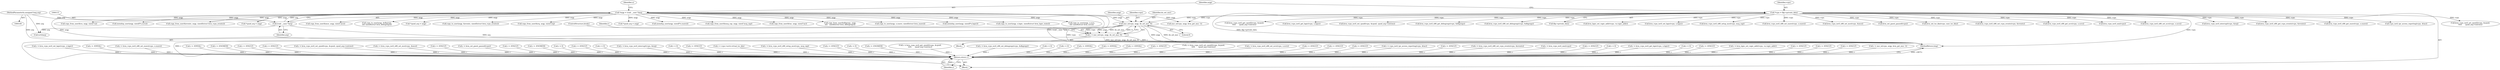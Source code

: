 digraph "0_linux_fda4e2e85589191b123d31cdc21fd33ee70f50fd_3@pointer" {
"1000375" [label="(Call,msr_io(vcpu, argp, do_set_msr, 0))"];
"1000106" [label="(Call,*vcpu = filp->private_data)"];
"1000112" [label="(Call,*argp = (void __user *)arg)"];
"1000114" [label="(Call,(void __user *)arg)"];
"1000103" [label="(MethodParameterIn,unsigned long arg)"];
"1000373" [label="(Call,r = msr_io(vcpu, argp, do_set_msr, 0))"];
"1000792" [label="(Return,return r;)"];
"1000121" [label="(Identifier,u)"];
"1000484" [label="(Call,copy_from_user(&mce, argp, sizeof mce))"];
"1000221" [label="(Call,r = kvm_vcpu_ioctl_set_lapic(vcpu, u.lapic))"];
"1000246" [label="(Call,kvm_vcpu_ioctl_interrupt(vcpu, &irq))"];
"1000377" [label="(Identifier,argp)"];
"1000112" [label="(Call,*argp = (void __user *)arg)"];
"1000107" [label="(Identifier,vcpu)"];
"1000783" [label="(Call,r = -EINVAL)"];
"1000501" [label="(Call,kvm_vcpu_ioctl_x86_get_vcpu_events(vcpu, &events))"];
"1000113" [label="(Identifier,argp)"];
"1000380" [label="(ControlStructure,break;)"];
"1000653" [label="(Call,r = kvm_vcpu_ioctl_x86_set_xsave(vcpu, u.xsave))"];
"1000126" [label="(Block,)"];
"1000555" [label="(Call,copy_to_user(argp, &dbgregs,\n\t\t\t\t sizeof(struct kvm_debugregs)))"];
"1000290" [label="(Call,*cpuid_arg = argp)"];
"1000424" [label="(Call,r = -EINVAL)"];
"1000608" [label="(Call,kvm_vcpu_ioctl_x86_get_xsave(vcpu, u.xsave))"];
"1000374" [label="(Identifier,r)"];
"1000598" [label="(Call,r = -ENOMEM)"];
"1000379" [label="(Literal,0)"];
"1000524" [label="(Call,r = -EFAULT)"];
"1000169" [label="(Call,r = -EFAULT)"];
"1000277" [label="(Call,r = kvm_vcpu_ioctl_set_cpuid(vcpu, &cpuid, cpuid_arg->entries))"];
"1000491" [label="(Call,r = kvm_vcpu_ioctl_x86_set_mce(vcpu, &mce))"];
"1000323" [label="(Call,r = -EFAULT)"];
"1000398" [label="(Call,vcpu_ioctl_tpr_access_reporting(vcpu, &tac))"];
"1000103" [label="(MethodParameterIn,unsigned long arg)"];
"1000777" [label="(Call,r = kvm_set_guest_paused(vcpu))"];
"1000510" [label="(Call,copy_to_user(argp, &events, sizeof(struct kvm_vcpu_events)))"];
"1000613" [label="(Call,r = -EFAULT)"];
"1000104" [label="(Block,)"];
"1000308" [label="(Call,kvm_vcpu_ioctl_set_cpuid2(vcpu, &cpuid,\n\t\t\t\t\t      cpuid_arg->entries))"];
"1000671" [label="(Call,r = -ENOMEM)"];
"1000699" [label="(Call,r = 0)"];
"1000337" [label="(Call,kvm_vcpu_ioctl_get_cpuid2(vcpu, &cpuid,\n\t\t\t\t\t      cpuid_arg->entries))"];
"1000294" [label="(Call,r = -EFAULT)"];
"1000161" [label="(Call,kvm_vcpu_ioctl_get_lapic(vcpu, u.lapic))"];
"1000626" [label="(Call,r = 0)"];
"1000244" [label="(Call,r = kvm_vcpu_ioctl_interrupt(vcpu, &irq))"];
"1000237" [label="(Call,copy_from_user(&irq, argp, sizeof irq))"];
"1000261" [label="(Call,*cpuid_arg = argp)"];
"1000279" [label="(Call,kvm_vcpu_ioctl_set_cpuid(vcpu, &cpuid, cpuid_arg->entries))"];
"1000546" [label="(Call,kvm_vcpu_ioctl_x86_get_debugregs(vcpu, &dbgregs))"];
"1000182" [label="(Call,r = 0)"];
"1000405" [label="(Call,r = -EFAULT)"];
"1000106" [label="(Call,*vcpu = filp->private_data)"];
"1000114" [label="(Call,(void __user *)arg)"];
"1000767" [label="(Call,r = vcpu->arch.virtual_tsc_khz)"];
"1000583" [label="(Call,kvm_vcpu_ioctl_x86_set_debugregs(vcpu, &dbgregs))"];
"1000116" [label="(Identifier,arg)"];
"1000470" [label="(Call,r = kvm_vcpu_ioctl_x86_setup_mce(vcpu, mcg_cap))"];
"1000636" [label="(Call,memdup_user(argp, sizeof(*u.xsave)))"];
"1000366" [label="(Call,msr_io(vcpu, argp, kvm_get_msr, 1))"];
"1000384" [label="(Call,r = -EFAULT)"];
"1000463" [label="(Call,copy_from_user(&mcg_cap, argp, sizeof mcg_cap))"];
"1000359" [label="(Call,r = 0)"];
"1000389" [label="(Call,copy_from_user(&tac, argp, sizeof tac))"];
"1000149" [label="(Call,r = -ENOMEM)"];
"1000335" [label="(Call,r = kvm_vcpu_ioctl_get_cpuid2(vcpu, &cpuid,\n\t\t\t\t\t      cpuid_arg->entries))"];
"1000581" [label="(Call,r = kvm_vcpu_ioctl_x86_set_debugregs(vcpu, &dbgregs))"];
"1000574" [label="(Call,copy_from_user(&dbgregs, argp,\n\t\t\t\t   sizeof(struct kvm_debugregs)))"];
"1000562" [label="(Call,r = 0)"];
"1000108" [label="(Call,filp->private_data)"];
"1000449" [label="(Call,kvm_lapic_set_vapic_addr(vcpu, va.vapic_addr))"];
"1000375" [label="(Call,msr_io(vcpu, argp, do_set_msr, 0))"];
"1000792" [label="(Return,return r;)"];
"1000618" [label="(Call,copy_to_user(argp, u.xsave, sizeof(struct kvm_xsave)))"];
"1000204" [label="(Call,memdup_user(argp, sizeof(*u.lapic)))"];
"1000174" [label="(Call,copy_to_user(argp, u.lapic, sizeof(struct kvm_lapic_state)))"];
"1000223" [label="(Call,kvm_vcpu_ioctl_set_lapic(vcpu, u.lapic))"];
"1000472" [label="(Call,kvm_vcpu_ioctl_x86_setup_mce(vcpu, mcg_cap))"];
"1000761" [label="(Call,r = 0)"];
"1000691" [label="(Call,copy_to_user(argp, u.xcrs,\n\t\t\t\t sizeof(struct kvm_xcrs)))"];
"1000793" [label="(Identifier,r)"];
"1000129" [label="(Call,r = -EINVAL)"];
"1000188" [label="(Call,r = -EINVAL)"];
"1000655" [label="(Call,kvm_vcpu_ioctl_x86_set_xsave(vcpu, u.xsave))"];
"1000737" [label="(Call,r = -EINVAL)"];
"1000493" [label="(Call,kvm_vcpu_ioctl_x86_set_mce(vcpu, &mce))"];
"1000505" [label="(Call,r = -EFAULT)"];
"1000440" [label="(Call,copy_from_user(&va, argp, sizeof va))"];
"1000306" [label="(Call,r = kvm_vcpu_ioctl_set_cpuid2(vcpu, &cpuid,\n\t\t\t\t\t      cpuid_arg->entries))"];
"1000726" [label="(Call,r = kvm_vcpu_ioctl_x86_set_xcrs(vcpu, u.xcrs))"];
"1000779" [label="(Call,kvm_set_guest_paused(vcpu))"];
"1000347" [label="(Call,r = -EFAULT)"];
"1000373" [label="(Call,r = msr_io(vcpu, argp, do_set_msr, 0))"];
"1000435" [label="(Call,r = -EFAULT)"];
"1000758" [label="(Call,kvm_set_tsc_khz(vcpu, user_tsc_khz))"];
"1000458" [label="(Call,r = -EFAULT)"];
"1000396" [label="(Call,r = vcpu_ioctl_tpr_access_reporting(vcpu, &tac))"];
"1000232" [label="(Call,r = -EFAULT)"];
"1000743" [label="(Call,(u32)arg)"];
"1000536" [label="(Call,r = kvm_vcpu_ioctl_x86_set_vcpu_events(vcpu, &events))"];
"1000538" [label="(Call,kvm_vcpu_ioctl_x86_set_vcpu_events(vcpu, &events))"];
"1000681" [label="(Call,kvm_vcpu_ioctl_x86_get_xcrs(vcpu, u.xcrs))"];
"1000253" [label="(Call,r = kvm_vcpu_ioctl_nmi(vcpu))"];
"1000686" [label="(Call,r = -EFAULT)"];
"1000417" [label="(Call,r = 0)"];
"1000255" [label="(Call,kvm_vcpu_ioctl_nmi(vcpu))"];
"1000709" [label="(Call,memdup_user(argp, sizeof(*u.xcrs)))"];
"1000159" [label="(Call,r = kvm_vcpu_ioctl_get_lapic(vcpu, u.lapic))"];
"1000376" [label="(Identifier,vcpu)"];
"1000517" [label="(Call,r = 0)"];
"1000479" [label="(Call,r = -EFAULT)"];
"1000447" [label="(Call,r = kvm_lapic_set_vapic_addr(vcpu, va.vapic_addr))"];
"1000378" [label="(Identifier,do_set_msr)"];
"1000794" [label="(MethodReturn,long)"];
"1000265" [label="(Call,r = -EFAULT)"];
"1000569" [label="(Call,r = -EFAULT)"];
"1000529" [label="(Call,copy_from_user(&events, argp, sizeof(struct kvm_vcpu_events)))"];
"1000550" [label="(Call,r = -EFAULT)"];
"1000364" [label="(Call,r = msr_io(vcpu, argp, kvm_get_msr, 1))"];
"1000319" [label="(Call,*cpuid_arg = argp)"];
"1000728" [label="(Call,kvm_vcpu_ioctl_x86_set_xcrs(vcpu, u.xcrs))"];
"1000375" -> "1000373"  [label="AST: "];
"1000375" -> "1000379"  [label="CFG: "];
"1000376" -> "1000375"  [label="AST: "];
"1000377" -> "1000375"  [label="AST: "];
"1000378" -> "1000375"  [label="AST: "];
"1000379" -> "1000375"  [label="AST: "];
"1000373" -> "1000375"  [label="CFG: "];
"1000375" -> "1000794"  [label="DDG: vcpu"];
"1000375" -> "1000794"  [label="DDG: argp"];
"1000375" -> "1000794"  [label="DDG: do_set_msr"];
"1000375" -> "1000373"  [label="DDG: vcpu"];
"1000375" -> "1000373"  [label="DDG: argp"];
"1000375" -> "1000373"  [label="DDG: do_set_msr"];
"1000375" -> "1000373"  [label="DDG: 0"];
"1000106" -> "1000375"  [label="DDG: vcpu"];
"1000112" -> "1000375"  [label="DDG: argp"];
"1000106" -> "1000104"  [label="AST: "];
"1000106" -> "1000108"  [label="CFG: "];
"1000107" -> "1000106"  [label="AST: "];
"1000108" -> "1000106"  [label="AST: "];
"1000113" -> "1000106"  [label="CFG: "];
"1000106" -> "1000794"  [label="DDG: filp->private_data"];
"1000106" -> "1000794"  [label="DDG: vcpu"];
"1000106" -> "1000161"  [label="DDG: vcpu"];
"1000106" -> "1000223"  [label="DDG: vcpu"];
"1000106" -> "1000246"  [label="DDG: vcpu"];
"1000106" -> "1000255"  [label="DDG: vcpu"];
"1000106" -> "1000279"  [label="DDG: vcpu"];
"1000106" -> "1000308"  [label="DDG: vcpu"];
"1000106" -> "1000337"  [label="DDG: vcpu"];
"1000106" -> "1000366"  [label="DDG: vcpu"];
"1000106" -> "1000398"  [label="DDG: vcpu"];
"1000106" -> "1000449"  [label="DDG: vcpu"];
"1000106" -> "1000472"  [label="DDG: vcpu"];
"1000106" -> "1000493"  [label="DDG: vcpu"];
"1000106" -> "1000501"  [label="DDG: vcpu"];
"1000106" -> "1000538"  [label="DDG: vcpu"];
"1000106" -> "1000546"  [label="DDG: vcpu"];
"1000106" -> "1000583"  [label="DDG: vcpu"];
"1000106" -> "1000608"  [label="DDG: vcpu"];
"1000106" -> "1000655"  [label="DDG: vcpu"];
"1000106" -> "1000681"  [label="DDG: vcpu"];
"1000106" -> "1000728"  [label="DDG: vcpu"];
"1000106" -> "1000758"  [label="DDG: vcpu"];
"1000106" -> "1000779"  [label="DDG: vcpu"];
"1000112" -> "1000104"  [label="AST: "];
"1000112" -> "1000114"  [label="CFG: "];
"1000113" -> "1000112"  [label="AST: "];
"1000114" -> "1000112"  [label="AST: "];
"1000121" -> "1000112"  [label="CFG: "];
"1000112" -> "1000794"  [label="DDG: (void __user *)arg"];
"1000112" -> "1000794"  [label="DDG: argp"];
"1000114" -> "1000112"  [label="DDG: arg"];
"1000112" -> "1000174"  [label="DDG: argp"];
"1000112" -> "1000204"  [label="DDG: argp"];
"1000112" -> "1000237"  [label="DDG: argp"];
"1000112" -> "1000261"  [label="DDG: argp"];
"1000112" -> "1000290"  [label="DDG: argp"];
"1000112" -> "1000319"  [label="DDG: argp"];
"1000112" -> "1000366"  [label="DDG: argp"];
"1000112" -> "1000389"  [label="DDG: argp"];
"1000112" -> "1000440"  [label="DDG: argp"];
"1000112" -> "1000463"  [label="DDG: argp"];
"1000112" -> "1000484"  [label="DDG: argp"];
"1000112" -> "1000510"  [label="DDG: argp"];
"1000112" -> "1000529"  [label="DDG: argp"];
"1000112" -> "1000555"  [label="DDG: argp"];
"1000112" -> "1000574"  [label="DDG: argp"];
"1000112" -> "1000618"  [label="DDG: argp"];
"1000112" -> "1000636"  [label="DDG: argp"];
"1000112" -> "1000691"  [label="DDG: argp"];
"1000112" -> "1000709"  [label="DDG: argp"];
"1000114" -> "1000116"  [label="CFG: "];
"1000115" -> "1000114"  [label="AST: "];
"1000116" -> "1000114"  [label="AST: "];
"1000114" -> "1000794"  [label="DDG: arg"];
"1000103" -> "1000114"  [label="DDG: arg"];
"1000114" -> "1000743"  [label="DDG: arg"];
"1000103" -> "1000100"  [label="AST: "];
"1000103" -> "1000794"  [label="DDG: arg"];
"1000103" -> "1000743"  [label="DDG: arg"];
"1000373" -> "1000126"  [label="AST: "];
"1000374" -> "1000373"  [label="AST: "];
"1000380" -> "1000373"  [label="CFG: "];
"1000373" -> "1000794"  [label="DDG: msr_io(vcpu, argp, do_set_msr, 0)"];
"1000373" -> "1000794"  [label="DDG: r"];
"1000373" -> "1000792"  [label="DDG: r"];
"1000792" -> "1000104"  [label="AST: "];
"1000792" -> "1000793"  [label="CFG: "];
"1000793" -> "1000792"  [label="AST: "];
"1000794" -> "1000792"  [label="CFG: "];
"1000792" -> "1000794"  [label="DDG: <RET>"];
"1000793" -> "1000792"  [label="DDG: r"];
"1000396" -> "1000792"  [label="DDG: r"];
"1000335" -> "1000792"  [label="DDG: r"];
"1000761" -> "1000792"  [label="DDG: r"];
"1000306" -> "1000792"  [label="DDG: r"];
"1000626" -> "1000792"  [label="DDG: r"];
"1000347" -> "1000792"  [label="DDG: r"];
"1000783" -> "1000792"  [label="DDG: r"];
"1000244" -> "1000792"  [label="DDG: r"];
"1000384" -> "1000792"  [label="DDG: r"];
"1000613" -> "1000792"  [label="DDG: r"];
"1000364" -> "1000792"  [label="DDG: r"];
"1000129" -> "1000792"  [label="DDG: r"];
"1000699" -> "1000792"  [label="DDG: r"];
"1000524" -> "1000792"  [label="DDG: r"];
"1000435" -> "1000792"  [label="DDG: r"];
"1000598" -> "1000792"  [label="DDG: r"];
"1000458" -> "1000792"  [label="DDG: r"];
"1000562" -> "1000792"  [label="DDG: r"];
"1000505" -> "1000792"  [label="DDG: r"];
"1000232" -> "1000792"  [label="DDG: r"];
"1000726" -> "1000792"  [label="DDG: r"];
"1000159" -> "1000792"  [label="DDG: r"];
"1000253" -> "1000792"  [label="DDG: r"];
"1000188" -> "1000792"  [label="DDG: r"];
"1000671" -> "1000792"  [label="DDG: r"];
"1000517" -> "1000792"  [label="DDG: r"];
"1000221" -> "1000792"  [label="DDG: r"];
"1000424" -> "1000792"  [label="DDG: r"];
"1000686" -> "1000792"  [label="DDG: r"];
"1000737" -> "1000792"  [label="DDG: r"];
"1000479" -> "1000792"  [label="DDG: r"];
"1000265" -> "1000792"  [label="DDG: r"];
"1000581" -> "1000792"  [label="DDG: r"];
"1000277" -> "1000792"  [label="DDG: r"];
"1000417" -> "1000792"  [label="DDG: r"];
"1000550" -> "1000792"  [label="DDG: r"];
"1000294" -> "1000792"  [label="DDG: r"];
"1000359" -> "1000792"  [label="DDG: r"];
"1000323" -> "1000792"  [label="DDG: r"];
"1000569" -> "1000792"  [label="DDG: r"];
"1000405" -> "1000792"  [label="DDG: r"];
"1000777" -> "1000792"  [label="DDG: r"];
"1000169" -> "1000792"  [label="DDG: r"];
"1000149" -> "1000792"  [label="DDG: r"];
"1000491" -> "1000792"  [label="DDG: r"];
"1000653" -> "1000792"  [label="DDG: r"];
"1000447" -> "1000792"  [label="DDG: r"];
"1000470" -> "1000792"  [label="DDG: r"];
"1000536" -> "1000792"  [label="DDG: r"];
"1000182" -> "1000792"  [label="DDG: r"];
"1000767" -> "1000792"  [label="DDG: r"];
}
